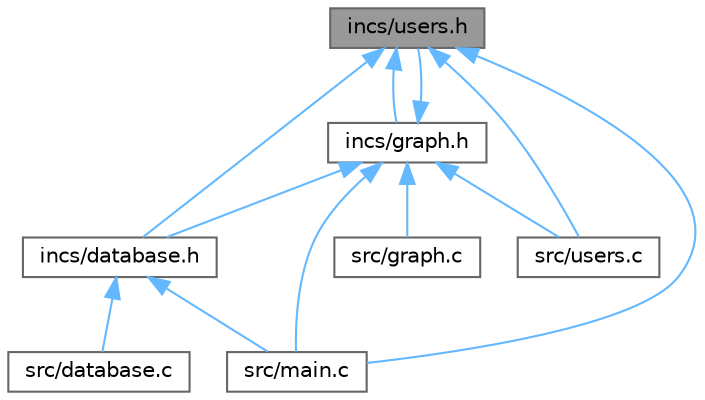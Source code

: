 digraph "incs/users.h"
{
 // LATEX_PDF_SIZE
  bgcolor="transparent";
  edge [fontname=Helvetica,fontsize=10,labelfontname=Helvetica,labelfontsize=10];
  node [fontname=Helvetica,fontsize=10,shape=box,height=0.2,width=0.4];
  Node1 [id="Node000001",label="incs/users.h",height=0.2,width=0.4,color="gray40", fillcolor="grey60", style="filled", fontcolor="black",tooltip="Cabecera para users.c."];
  Node1 -> Node2 [id="edge12_Node000001_Node000002",dir="back",color="steelblue1",style="solid",tooltip=" "];
  Node2 [id="Node000002",label="incs/database.h",height=0.2,width=0.4,color="grey40", fillcolor="white", style="filled",URL="$d8/d9c/database_8h.html",tooltip="Cabecera para database.c."];
  Node2 -> Node3 [id="edge13_Node000002_Node000003",dir="back",color="steelblue1",style="solid",tooltip=" "];
  Node3 [id="Node000003",label="src/database.c",height=0.2,width=0.4,color="grey40", fillcolor="white", style="filled",URL="$d5/d4b/database_8c.html",tooltip="Funciones para la gestión y guardado de la base de datos."];
  Node2 -> Node4 [id="edge14_Node000002_Node000004",dir="back",color="steelblue1",style="solid",tooltip=" "];
  Node4 [id="Node000004",label="src/main.c",height=0.2,width=0.4,color="grey40", fillcolor="white", style="filled",URL="$d0/d29/main_8c.html",tooltip="Flujo principal del programa."];
  Node1 -> Node5 [id="edge15_Node000001_Node000005",dir="back",color="steelblue1",style="solid",tooltip=" "];
  Node5 [id="Node000005",label="incs/graph.h",height=0.2,width=0.4,color="grey40", fillcolor="white", style="filled",URL="$d6/df3/graph_8h.html",tooltip="Cabecera para graph.c."];
  Node5 -> Node2 [id="edge16_Node000005_Node000002",dir="back",color="steelblue1",style="solid",tooltip=" "];
  Node5 -> Node1 [id="edge17_Node000005_Node000001",dir="back",color="steelblue1",style="solid",tooltip=" "];
  Node5 -> Node6 [id="edge18_Node000005_Node000006",dir="back",color="steelblue1",style="solid",tooltip=" "];
  Node6 [id="Node000006",label="src/graph.c",height=0.2,width=0.4,color="grey40", fillcolor="white", style="filled",URL="$d1/d2a/graph_8c.html",tooltip="Implementación de funciones para gestionar grafos y relaciones entre usuarios."];
  Node5 -> Node4 [id="edge19_Node000005_Node000004",dir="back",color="steelblue1",style="solid",tooltip=" "];
  Node5 -> Node7 [id="edge20_Node000005_Node000007",dir="back",color="steelblue1",style="solid",tooltip=" "];
  Node7 [id="Node000007",label="src/users.c",height=0.2,width=0.4,color="grey40", fillcolor="white", style="filled",URL="$d2/d9e/users_8c.html",tooltip="Implementación de las funciones para gestionar usuarios y publicaciones."];
  Node1 -> Node4 [id="edge21_Node000001_Node000004",dir="back",color="steelblue1",style="solid",tooltip=" "];
  Node1 -> Node7 [id="edge22_Node000001_Node000007",dir="back",color="steelblue1",style="solid",tooltip=" "];
}
